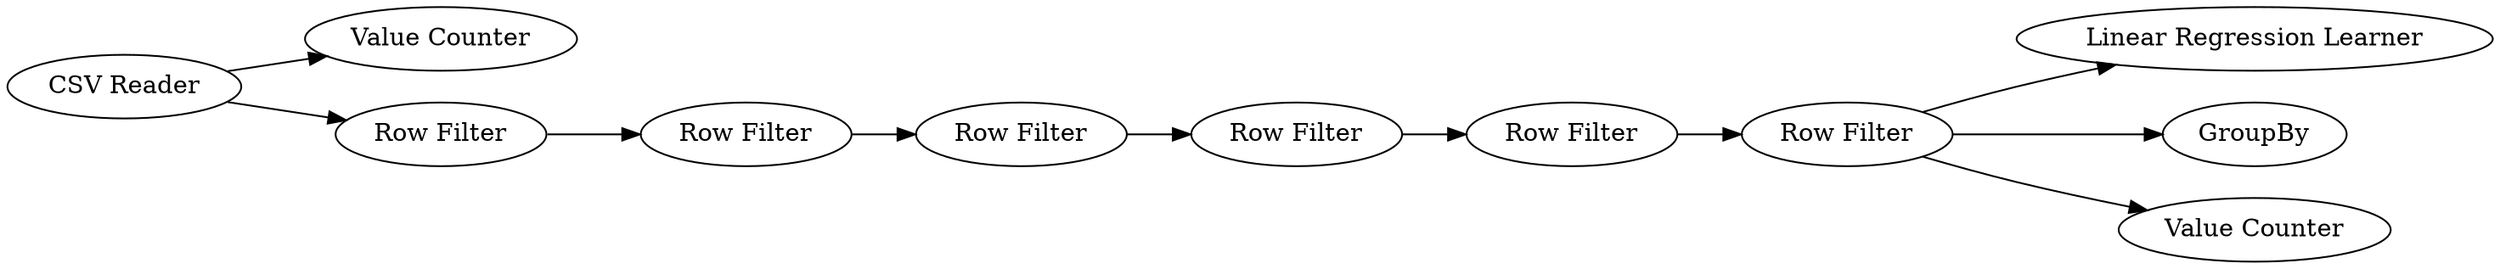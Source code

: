 digraph {
	"-3612814647169256192_27" [label="Row Filter"]
	"-7662071348819940913_1" [label="CSV Reader"]
	"-7662071348819940913_30" [label="Value Counter"]
	"-3612814647169256192_28" [label="Row Filter"]
	"-7662071348819940913_2" [label="Linear Regression Learner"]
	"-3612814647169256192_26" [label="Row Filter"]
	"4342895402542473619_33" [label=GroupBy]
	"-3612814647169256192_29" [label="Row Filter"]
	"-7662071348819940913_31" [label="Value Counter"]
	"-3612814647169256192_25" [label="Row Filter"]
	"-3612814647169256192_24" [label="Row Filter"]
	"-3612814647169256192_29" -> "-7662071348819940913_31"
	"-7662071348819940913_1" -> "-3612814647169256192_24"
	"-3612814647169256192_26" -> "-3612814647169256192_27"
	"-3612814647169256192_25" -> "-3612814647169256192_26"
	"-3612814647169256192_24" -> "-3612814647169256192_25"
	"-3612814647169256192_29" -> "4342895402542473619_33"
	"-3612814647169256192_29" -> "-7662071348819940913_2"
	"-7662071348819940913_1" -> "-7662071348819940913_30"
	"-3612814647169256192_27" -> "-3612814647169256192_28"
	"-3612814647169256192_28" -> "-3612814647169256192_29"
	rankdir=LR
}
